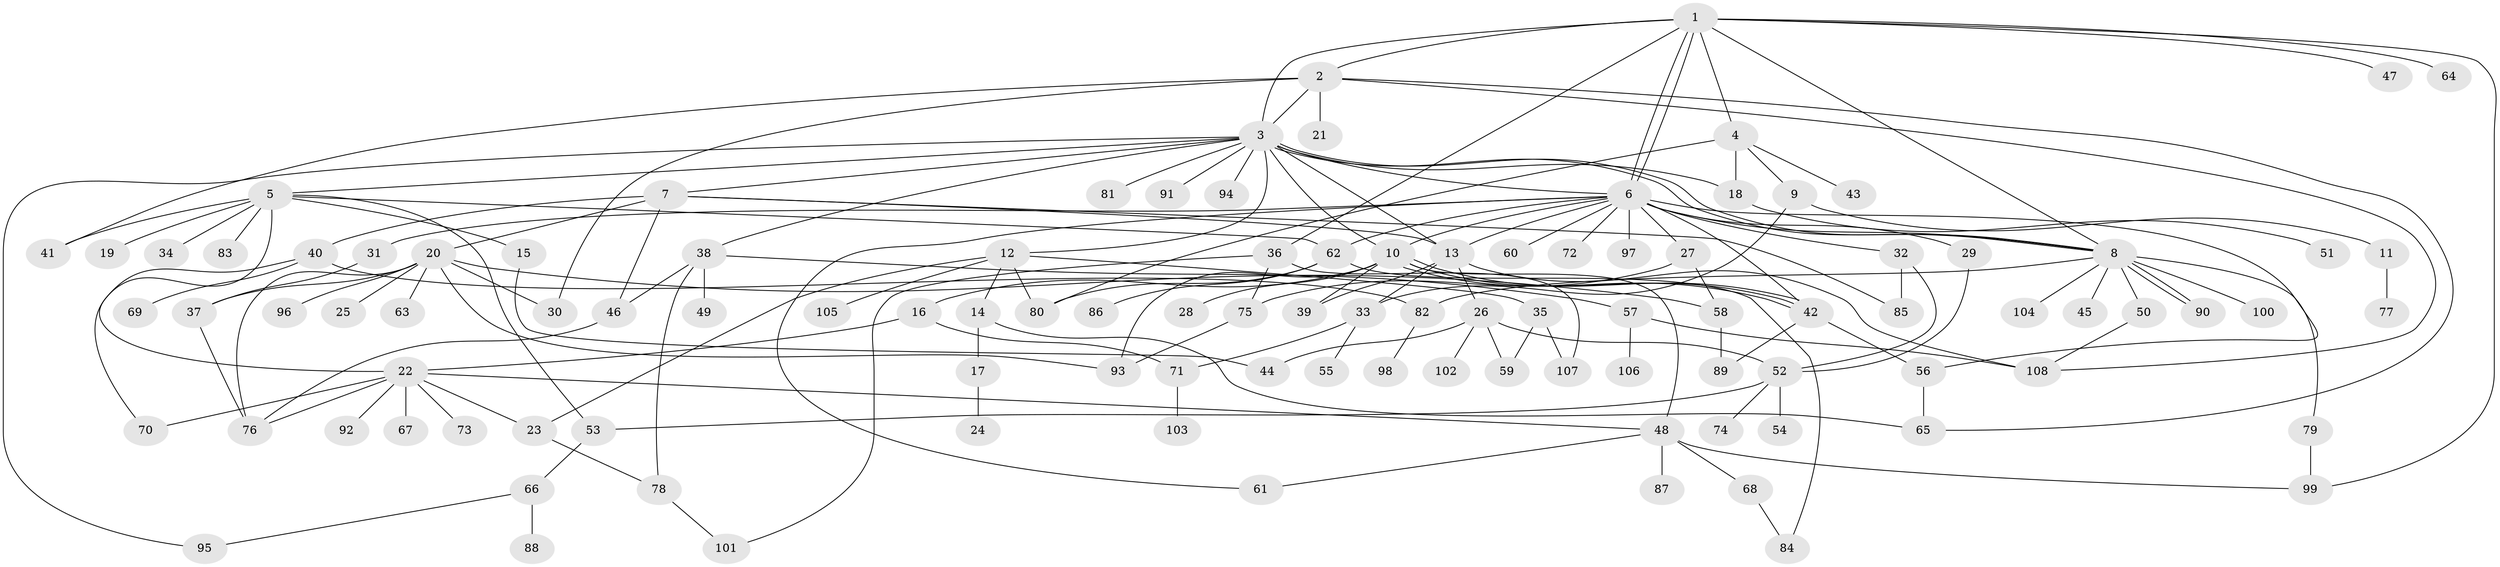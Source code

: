 // Generated by graph-tools (version 1.1) at 2025/14/03/09/25 04:14:46]
// undirected, 108 vertices, 164 edges
graph export_dot {
graph [start="1"]
  node [color=gray90,style=filled];
  1;
  2;
  3;
  4;
  5;
  6;
  7;
  8;
  9;
  10;
  11;
  12;
  13;
  14;
  15;
  16;
  17;
  18;
  19;
  20;
  21;
  22;
  23;
  24;
  25;
  26;
  27;
  28;
  29;
  30;
  31;
  32;
  33;
  34;
  35;
  36;
  37;
  38;
  39;
  40;
  41;
  42;
  43;
  44;
  45;
  46;
  47;
  48;
  49;
  50;
  51;
  52;
  53;
  54;
  55;
  56;
  57;
  58;
  59;
  60;
  61;
  62;
  63;
  64;
  65;
  66;
  67;
  68;
  69;
  70;
  71;
  72;
  73;
  74;
  75;
  76;
  77;
  78;
  79;
  80;
  81;
  82;
  83;
  84;
  85;
  86;
  87;
  88;
  89;
  90;
  91;
  92;
  93;
  94;
  95;
  96;
  97;
  98;
  99;
  100;
  101;
  102;
  103;
  104;
  105;
  106;
  107;
  108;
  1 -- 2;
  1 -- 3;
  1 -- 4;
  1 -- 6;
  1 -- 6;
  1 -- 8;
  1 -- 36;
  1 -- 47;
  1 -- 64;
  1 -- 99;
  2 -- 3;
  2 -- 21;
  2 -- 30;
  2 -- 41;
  2 -- 65;
  2 -- 108;
  3 -- 5;
  3 -- 6;
  3 -- 7;
  3 -- 8;
  3 -- 8;
  3 -- 10;
  3 -- 12;
  3 -- 13;
  3 -- 18;
  3 -- 38;
  3 -- 81;
  3 -- 91;
  3 -- 94;
  3 -- 95;
  4 -- 9;
  4 -- 18;
  4 -- 43;
  4 -- 80;
  5 -- 15;
  5 -- 19;
  5 -- 22;
  5 -- 34;
  5 -- 41;
  5 -- 53;
  5 -- 62;
  5 -- 83;
  6 -- 8;
  6 -- 10;
  6 -- 13;
  6 -- 27;
  6 -- 29;
  6 -- 31;
  6 -- 32;
  6 -- 42;
  6 -- 56;
  6 -- 60;
  6 -- 61;
  6 -- 62;
  6 -- 72;
  6 -- 97;
  7 -- 13;
  7 -- 20;
  7 -- 40;
  7 -- 46;
  7 -- 85;
  8 -- 45;
  8 -- 50;
  8 -- 79;
  8 -- 82;
  8 -- 90;
  8 -- 90;
  8 -- 100;
  8 -- 104;
  9 -- 11;
  9 -- 33;
  10 -- 16;
  10 -- 28;
  10 -- 39;
  10 -- 42;
  10 -- 42;
  10 -- 42;
  10 -- 48;
  10 -- 93;
  11 -- 77;
  12 -- 14;
  12 -- 23;
  12 -- 35;
  12 -- 80;
  12 -- 105;
  13 -- 26;
  13 -- 33;
  13 -- 39;
  13 -- 108;
  14 -- 17;
  14 -- 65;
  15 -- 44;
  16 -- 22;
  16 -- 71;
  17 -- 24;
  18 -- 51;
  20 -- 25;
  20 -- 30;
  20 -- 37;
  20 -- 58;
  20 -- 63;
  20 -- 76;
  20 -- 93;
  20 -- 96;
  22 -- 23;
  22 -- 48;
  22 -- 67;
  22 -- 70;
  22 -- 73;
  22 -- 76;
  22 -- 92;
  23 -- 78;
  26 -- 44;
  26 -- 52;
  26 -- 59;
  26 -- 102;
  27 -- 58;
  27 -- 75;
  29 -- 52;
  31 -- 37;
  32 -- 52;
  32 -- 85;
  33 -- 55;
  33 -- 71;
  35 -- 59;
  35 -- 107;
  36 -- 75;
  36 -- 101;
  36 -- 107;
  37 -- 76;
  38 -- 46;
  38 -- 49;
  38 -- 57;
  38 -- 78;
  40 -- 69;
  40 -- 70;
  40 -- 82;
  42 -- 56;
  42 -- 89;
  46 -- 76;
  48 -- 61;
  48 -- 68;
  48 -- 87;
  48 -- 99;
  50 -- 108;
  52 -- 53;
  52 -- 54;
  52 -- 74;
  53 -- 66;
  56 -- 65;
  57 -- 106;
  57 -- 108;
  58 -- 89;
  62 -- 80;
  62 -- 84;
  62 -- 86;
  66 -- 88;
  66 -- 95;
  68 -- 84;
  71 -- 103;
  75 -- 93;
  78 -- 101;
  79 -- 99;
  82 -- 98;
}
